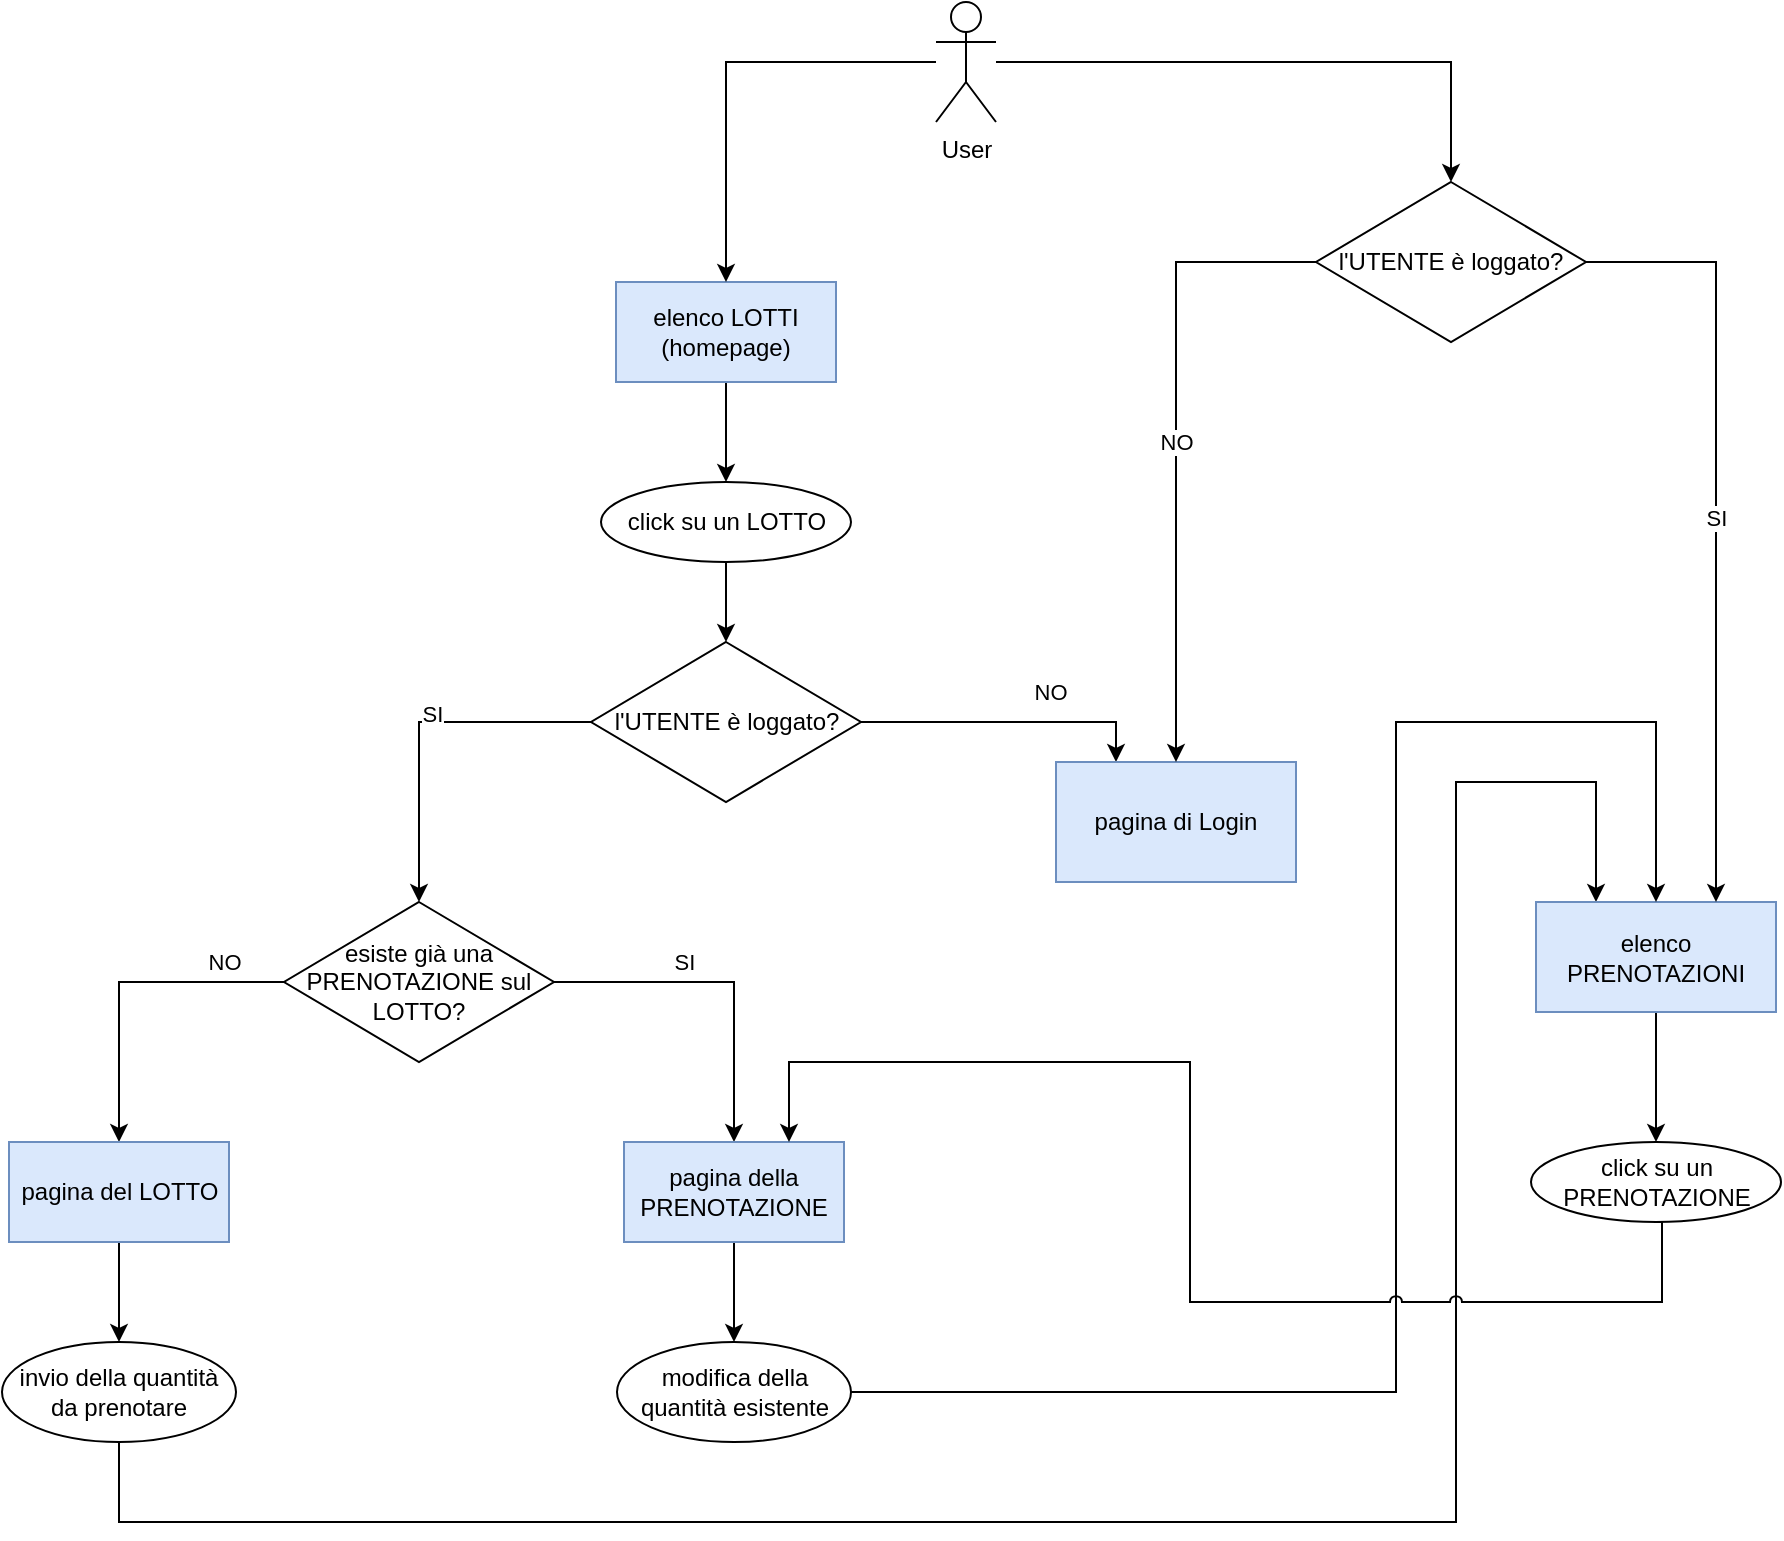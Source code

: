 <mxfile version="24.5.3" type="device">
  <diagram name="Page-1" id="58cdce13-f638-feb5-8d6f-7d28b1aa9fa0">
    <mxGraphModel dx="928" dy="639" grid="1" gridSize="10" guides="1" tooltips="1" connect="1" arrows="1" fold="1" page="1" pageScale="1" pageWidth="1100" pageHeight="850" background="none" math="0" shadow="0">
      <root>
        <mxCell id="0" />
        <mxCell id="1" parent="0" />
        <mxCell id="ba8DGRGKEkqpwT9D5-Pm-6" style="edgeStyle=orthogonalEdgeStyle;rounded=0;orthogonalLoop=1;jettySize=auto;html=1;entryX=0.5;entryY=0;entryDx=0;entryDy=0;" parent="1" source="ba8DGRGKEkqpwT9D5-Pm-1" target="ba8DGRGKEkqpwT9D5-Pm-5" edge="1">
          <mxGeometry relative="1" as="geometry" />
        </mxCell>
        <mxCell id="ba8DGRGKEkqpwT9D5-Pm-1" value="elenco LOTTI&lt;div&gt;(homepage)&lt;/div&gt;" style="html=1;whiteSpace=wrap;fillColor=#dae8fc;strokeColor=#6c8ebf;" parent="1" vertex="1">
          <mxGeometry x="350" y="200" width="110" height="50" as="geometry" />
        </mxCell>
        <mxCell id="ba8DGRGKEkqpwT9D5-Pm-4" style="edgeStyle=orthogonalEdgeStyle;rounded=0;orthogonalLoop=1;jettySize=auto;html=1;" parent="1" source="ba8DGRGKEkqpwT9D5-Pm-2" target="ba8DGRGKEkqpwT9D5-Pm-1" edge="1">
          <mxGeometry relative="1" as="geometry" />
        </mxCell>
        <mxCell id="ba8DGRGKEkqpwT9D5-Pm-26" style="edgeStyle=orthogonalEdgeStyle;rounded=0;orthogonalLoop=1;jettySize=auto;html=1;entryX=0.5;entryY=0;entryDx=0;entryDy=0;" parent="1" source="ba8DGRGKEkqpwT9D5-Pm-2" target="ba8DGRGKEkqpwT9D5-Pm-25" edge="1">
          <mxGeometry relative="1" as="geometry" />
        </mxCell>
        <mxCell id="ba8DGRGKEkqpwT9D5-Pm-2" value="User" style="shape=umlActor;verticalLabelPosition=bottom;verticalAlign=top;html=1;" parent="1" vertex="1">
          <mxGeometry x="510" y="60" width="30" height="60" as="geometry" />
        </mxCell>
        <mxCell id="ba8DGRGKEkqpwT9D5-Pm-13" style="edgeStyle=orthogonalEdgeStyle;rounded=0;orthogonalLoop=1;jettySize=auto;html=1;entryX=0.5;entryY=0;entryDx=0;entryDy=0;" parent="1" source="ba8DGRGKEkqpwT9D5-Pm-5" target="ba8DGRGKEkqpwT9D5-Pm-9" edge="1">
          <mxGeometry relative="1" as="geometry" />
        </mxCell>
        <mxCell id="ba8DGRGKEkqpwT9D5-Pm-5" value="click su un LOTTO" style="ellipse;whiteSpace=wrap;html=1;" parent="1" vertex="1">
          <mxGeometry x="342.5" y="300" width="125" height="40" as="geometry" />
        </mxCell>
        <mxCell id="ba8DGRGKEkqpwT9D5-Pm-16" value="NO" style="edgeStyle=orthogonalEdgeStyle;rounded=0;orthogonalLoop=1;jettySize=auto;html=1;entryX=0.5;entryY=0;entryDx=0;entryDy=0;" parent="1" source="ba8DGRGKEkqpwT9D5-Pm-7" target="ba8DGRGKEkqpwT9D5-Pm-15" edge="1">
          <mxGeometry x="-0.63" y="-10" relative="1" as="geometry">
            <mxPoint as="offset" />
          </mxGeometry>
        </mxCell>
        <mxCell id="ba8DGRGKEkqpwT9D5-Pm-20" value="SI" style="edgeStyle=orthogonalEdgeStyle;rounded=0;orthogonalLoop=1;jettySize=auto;html=1;entryX=0.5;entryY=0;entryDx=0;entryDy=0;" parent="1" source="ba8DGRGKEkqpwT9D5-Pm-7" target="ba8DGRGKEkqpwT9D5-Pm-17" edge="1">
          <mxGeometry x="-0.235" y="10" relative="1" as="geometry">
            <mxPoint as="offset" />
          </mxGeometry>
        </mxCell>
        <mxCell id="ba8DGRGKEkqpwT9D5-Pm-7" value="esiste già una PRENOTAZIONE sul LOTTO?" style="rhombus;whiteSpace=wrap;html=1;" parent="1" vertex="1">
          <mxGeometry x="184" y="510" width="135" height="80" as="geometry" />
        </mxCell>
        <mxCell id="ba8DGRGKEkqpwT9D5-Pm-10" style="edgeStyle=orthogonalEdgeStyle;rounded=0;orthogonalLoop=1;jettySize=auto;html=1;entryX=0.5;entryY=0;entryDx=0;entryDy=0;" parent="1" source="ba8DGRGKEkqpwT9D5-Pm-9" target="ba8DGRGKEkqpwT9D5-Pm-7" edge="1">
          <mxGeometry relative="1" as="geometry" />
        </mxCell>
        <mxCell id="ba8DGRGKEkqpwT9D5-Pm-11" value="SI" style="edgeLabel;html=1;align=center;verticalAlign=middle;resizable=0;points=[];" parent="ba8DGRGKEkqpwT9D5-Pm-10" vertex="1" connectable="0">
          <mxGeometry x="-0.287" y="3" relative="1" as="geometry">
            <mxPoint x="-17" y="-7" as="offset" />
          </mxGeometry>
        </mxCell>
        <mxCell id="ba8DGRGKEkqpwT9D5-Pm-14" value="NO" style="edgeStyle=orthogonalEdgeStyle;rounded=0;orthogonalLoop=1;jettySize=auto;html=1;entryX=0.25;entryY=0;entryDx=0;entryDy=0;" parent="1" source="ba8DGRGKEkqpwT9D5-Pm-9" target="ba8DGRGKEkqpwT9D5-Pm-12" edge="1">
          <mxGeometry x="0.281" y="15" relative="1" as="geometry">
            <mxPoint as="offset" />
          </mxGeometry>
        </mxCell>
        <mxCell id="ba8DGRGKEkqpwT9D5-Pm-9" value="l&#39;UTENTE è loggato?" style="rhombus;whiteSpace=wrap;html=1;" parent="1" vertex="1">
          <mxGeometry x="337.5" y="380" width="135" height="80" as="geometry" />
        </mxCell>
        <mxCell id="ba8DGRGKEkqpwT9D5-Pm-12" value="pagina di Login" style="rounded=0;whiteSpace=wrap;html=1;fillColor=#dae8fc;strokeColor=#6c8ebf;" parent="1" vertex="1">
          <mxGeometry x="570" y="440" width="120" height="60" as="geometry" />
        </mxCell>
        <mxCell id="ba8DGRGKEkqpwT9D5-Pm-21" style="edgeStyle=orthogonalEdgeStyle;rounded=0;orthogonalLoop=1;jettySize=auto;html=1;entryX=0.5;entryY=0;entryDx=0;entryDy=0;" parent="1" source="ba8DGRGKEkqpwT9D5-Pm-15" target="ba8DGRGKEkqpwT9D5-Pm-19" edge="1">
          <mxGeometry relative="1" as="geometry" />
        </mxCell>
        <mxCell id="ba8DGRGKEkqpwT9D5-Pm-15" value="pagina del LOTTO" style="html=1;whiteSpace=wrap;fillColor=#dae8fc;strokeColor=#6c8ebf;" parent="1" vertex="1">
          <mxGeometry x="46.5" y="630" width="110" height="50" as="geometry" />
        </mxCell>
        <mxCell id="ba8DGRGKEkqpwT9D5-Pm-23" style="edgeStyle=orthogonalEdgeStyle;rounded=0;orthogonalLoop=1;jettySize=auto;html=1;exitX=0.5;exitY=1;exitDx=0;exitDy=0;entryX=0.5;entryY=0;entryDx=0;entryDy=0;" parent="1" source="ba8DGRGKEkqpwT9D5-Pm-17" target="ba8DGRGKEkqpwT9D5-Pm-22" edge="1">
          <mxGeometry relative="1" as="geometry" />
        </mxCell>
        <mxCell id="ba8DGRGKEkqpwT9D5-Pm-17" value="pagina della PRENOTAZIONE" style="html=1;whiteSpace=wrap;fillColor=#dae8fc;strokeColor=#6c8ebf;" parent="1" vertex="1">
          <mxGeometry x="354" y="630" width="110" height="50" as="geometry" />
        </mxCell>
        <mxCell id="ba8DGRGKEkqpwT9D5-Pm-29" style="edgeStyle=orthogonalEdgeStyle;rounded=0;orthogonalLoop=1;jettySize=auto;html=1;entryX=0.25;entryY=0;entryDx=0;entryDy=0;" parent="1" source="ba8DGRGKEkqpwT9D5-Pm-19" target="ba8DGRGKEkqpwT9D5-Pm-24" edge="1">
          <mxGeometry relative="1" as="geometry">
            <Array as="points">
              <mxPoint x="102" y="820" />
              <mxPoint x="770" y="820" />
              <mxPoint x="770" y="450" />
              <mxPoint x="840" y="450" />
            </Array>
          </mxGeometry>
        </mxCell>
        <mxCell id="ba8DGRGKEkqpwT9D5-Pm-19" value="invio della quantità da prenotare" style="ellipse;whiteSpace=wrap;html=1;" parent="1" vertex="1">
          <mxGeometry x="43" y="730" width="117" height="50" as="geometry" />
        </mxCell>
        <mxCell id="ba8DGRGKEkqpwT9D5-Pm-22" value="modifica della quantità esistente" style="ellipse;whiteSpace=wrap;html=1;" parent="1" vertex="1">
          <mxGeometry x="350.5" y="730" width="117" height="50" as="geometry" />
        </mxCell>
        <mxCell id="ba8DGRGKEkqpwT9D5-Pm-33" style="edgeStyle=orthogonalEdgeStyle;rounded=0;orthogonalLoop=1;jettySize=auto;html=1;entryX=0.5;entryY=0;entryDx=0;entryDy=0;" parent="1" source="ba8DGRGKEkqpwT9D5-Pm-24" target="ba8DGRGKEkqpwT9D5-Pm-32" edge="1">
          <mxGeometry relative="1" as="geometry" />
        </mxCell>
        <mxCell id="ba8DGRGKEkqpwT9D5-Pm-24" value="elenco PRENOTAZIONI" style="html=1;whiteSpace=wrap;fillColor=#dae8fc;strokeColor=#6c8ebf;" parent="1" vertex="1">
          <mxGeometry x="810" y="510" width="120" height="55" as="geometry" />
        </mxCell>
        <mxCell id="ba8DGRGKEkqpwT9D5-Pm-27" value="NO" style="edgeStyle=orthogonalEdgeStyle;rounded=0;orthogonalLoop=1;jettySize=auto;html=1;entryX=0.5;entryY=0;entryDx=0;entryDy=0;" parent="1" source="ba8DGRGKEkqpwT9D5-Pm-25" target="ba8DGRGKEkqpwT9D5-Pm-12" edge="1">
          <mxGeometry relative="1" as="geometry" />
        </mxCell>
        <mxCell id="ba8DGRGKEkqpwT9D5-Pm-25" value="l&#39;UTENTE è loggato?" style="rhombus;whiteSpace=wrap;html=1;" parent="1" vertex="1">
          <mxGeometry x="700" y="150" width="135" height="80" as="geometry" />
        </mxCell>
        <mxCell id="ba8DGRGKEkqpwT9D5-Pm-28" value="SI" style="edgeStyle=orthogonalEdgeStyle;rounded=0;orthogonalLoop=1;jettySize=auto;html=1;entryX=0.75;entryY=0;entryDx=0;entryDy=0;" parent="1" source="ba8DGRGKEkqpwT9D5-Pm-25" target="ba8DGRGKEkqpwT9D5-Pm-24" edge="1">
          <mxGeometry relative="1" as="geometry">
            <mxPoint x="950" y="460" as="targetPoint" />
            <Array as="points">
              <mxPoint x="900" y="190" />
            </Array>
          </mxGeometry>
        </mxCell>
        <mxCell id="ba8DGRGKEkqpwT9D5-Pm-30" style="edgeStyle=orthogonalEdgeStyle;rounded=0;orthogonalLoop=1;jettySize=auto;html=1;entryX=0.5;entryY=0;entryDx=0;entryDy=0;" parent="1" source="ba8DGRGKEkqpwT9D5-Pm-22" target="ba8DGRGKEkqpwT9D5-Pm-24" edge="1">
          <mxGeometry relative="1" as="geometry">
            <Array as="points">
              <mxPoint x="740" y="755" />
              <mxPoint x="740" y="420" />
              <mxPoint x="870" y="420" />
            </Array>
          </mxGeometry>
        </mxCell>
        <mxCell id="ba8DGRGKEkqpwT9D5-Pm-34" style="edgeStyle=orthogonalEdgeStyle;rounded=0;orthogonalLoop=1;jettySize=auto;html=1;entryX=0.75;entryY=0;entryDx=0;entryDy=0;exitX=0.5;exitY=1;exitDx=0;exitDy=0;jumpStyle=arc;" parent="1" source="ba8DGRGKEkqpwT9D5-Pm-32" target="ba8DGRGKEkqpwT9D5-Pm-17" edge="1">
          <mxGeometry relative="1" as="geometry">
            <Array as="points">
              <mxPoint x="873" y="710" />
              <mxPoint x="637" y="710" />
              <mxPoint x="637" y="590" />
              <mxPoint x="437" y="590" />
            </Array>
          </mxGeometry>
        </mxCell>
        <mxCell id="ba8DGRGKEkqpwT9D5-Pm-32" value="click su un PRENOTAZIONE" style="ellipse;whiteSpace=wrap;html=1;" parent="1" vertex="1">
          <mxGeometry x="807.5" y="630" width="125" height="40" as="geometry" />
        </mxCell>
      </root>
    </mxGraphModel>
  </diagram>
</mxfile>
